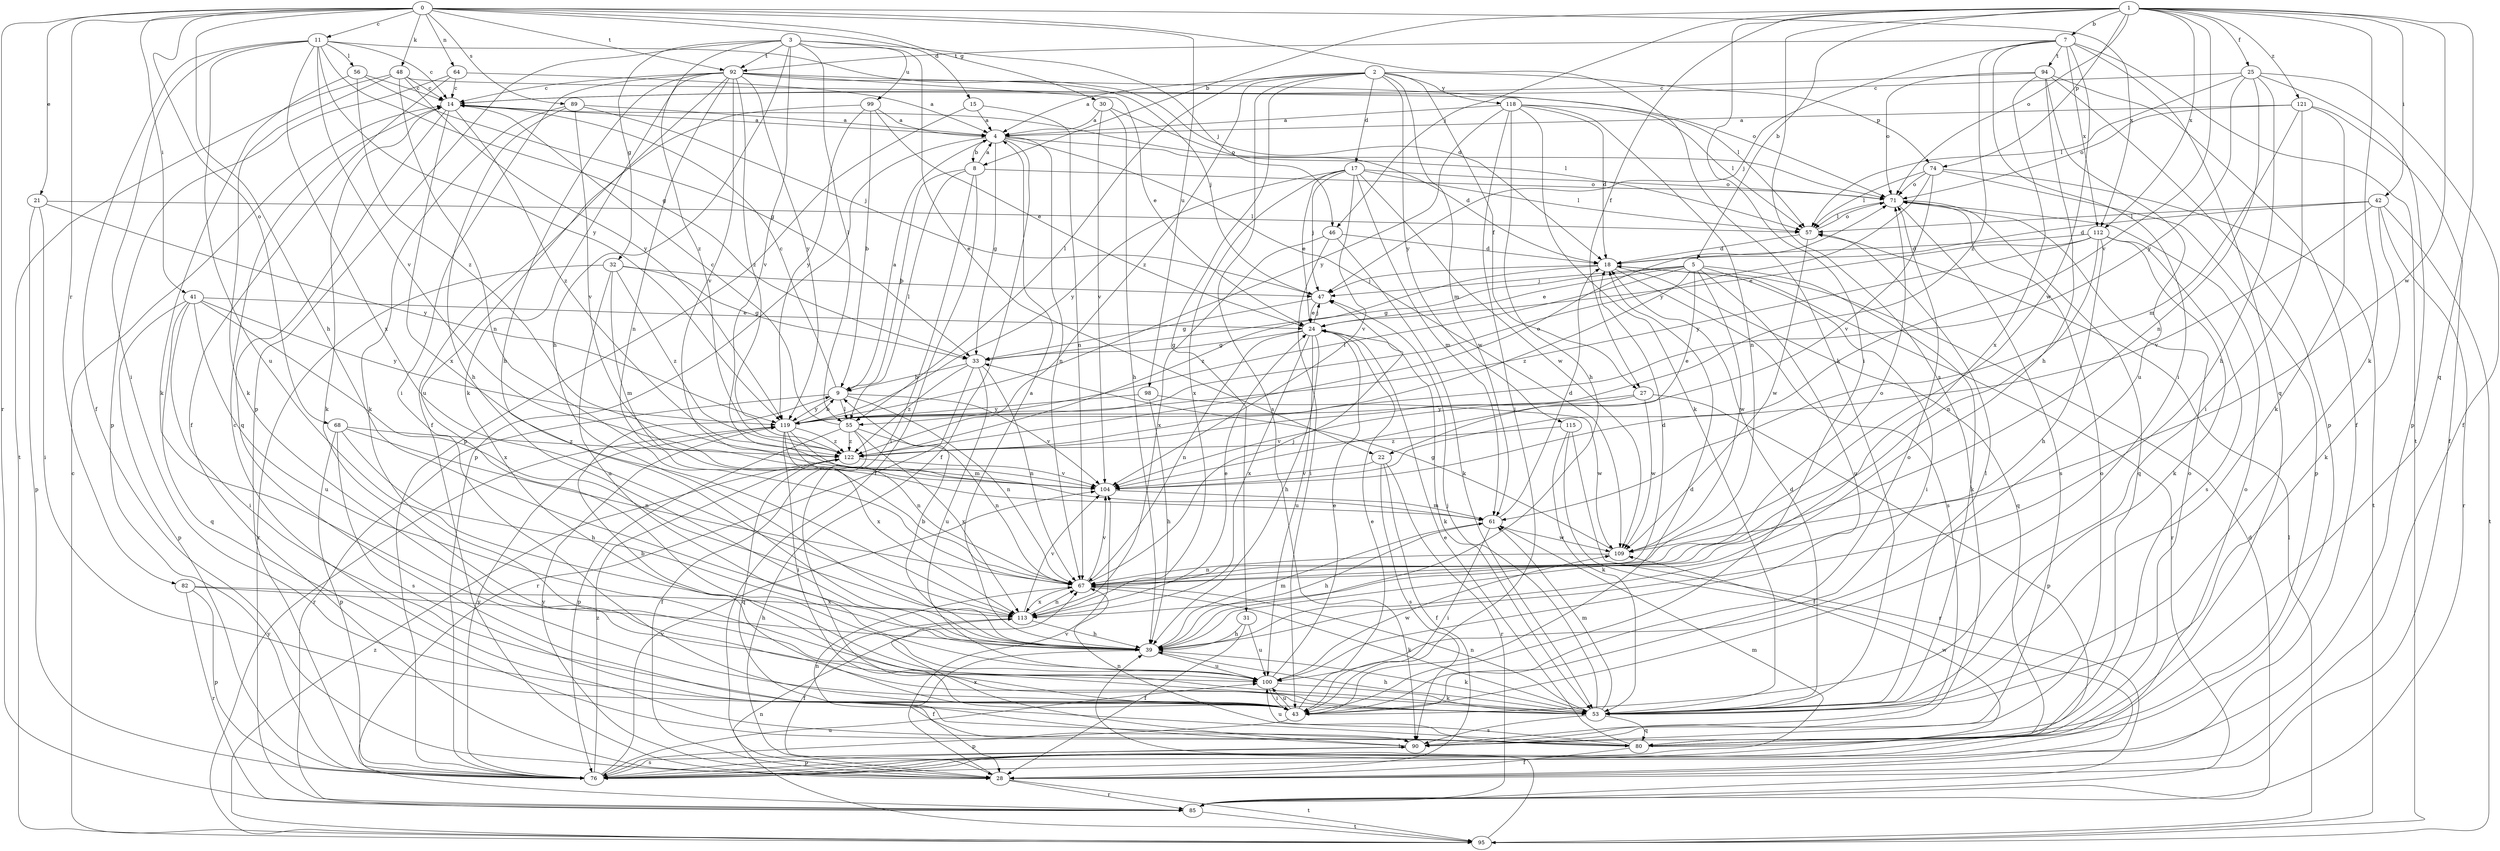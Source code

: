 strict digraph  {
0;
1;
2;
3;
4;
5;
7;
8;
9;
11;
14;
15;
17;
18;
21;
22;
24;
25;
27;
28;
30;
31;
32;
33;
39;
41;
42;
43;
46;
47;
48;
53;
55;
56;
57;
61;
64;
67;
68;
71;
74;
76;
80;
82;
85;
89;
90;
92;
94;
95;
98;
99;
100;
104;
109;
112;
113;
115;
118;
119;
121;
122;
0 -> 11  [label=c];
0 -> 15  [label=d];
0 -> 21  [label=e];
0 -> 30  [label=g];
0 -> 39  [label=h];
0 -> 41  [label=i];
0 -> 48  [label=k];
0 -> 53  [label=k];
0 -> 64  [label=n];
0 -> 68  [label=o];
0 -> 82  [label=r];
0 -> 85  [label=r];
0 -> 89  [label=s];
0 -> 92  [label=t];
0 -> 98  [label=u];
0 -> 112  [label=x];
1 -> 5  [label=b];
1 -> 7  [label=b];
1 -> 8  [label=b];
1 -> 25  [label=f];
1 -> 27  [label=f];
1 -> 42  [label=i];
1 -> 43  [label=i];
1 -> 46  [label=j];
1 -> 53  [label=k];
1 -> 71  [label=o];
1 -> 74  [label=p];
1 -> 80  [label=q];
1 -> 90  [label=s];
1 -> 104  [label=v];
1 -> 109  [label=w];
1 -> 112  [label=x];
1 -> 121  [label=z];
2 -> 4  [label=a];
2 -> 17  [label=d];
2 -> 27  [label=f];
2 -> 31  [label=g];
2 -> 55  [label=l];
2 -> 61  [label=m];
2 -> 74  [label=p];
2 -> 90  [label=s];
2 -> 115  [label=y];
2 -> 118  [label=y];
2 -> 122  [label=z];
3 -> 22  [label=e];
3 -> 32  [label=g];
3 -> 39  [label=h];
3 -> 46  [label=j];
3 -> 55  [label=l];
3 -> 76  [label=p];
3 -> 92  [label=t];
3 -> 99  [label=u];
3 -> 104  [label=v];
3 -> 122  [label=z];
4 -> 8  [label=b];
4 -> 18  [label=d];
4 -> 28  [label=f];
4 -> 33  [label=g];
4 -> 67  [label=n];
4 -> 76  [label=p];
4 -> 109  [label=w];
5 -> 22  [label=e];
5 -> 24  [label=e];
5 -> 33  [label=g];
5 -> 43  [label=i];
5 -> 47  [label=j];
5 -> 53  [label=k];
5 -> 55  [label=l];
5 -> 100  [label=u];
5 -> 109  [label=w];
5 -> 122  [label=z];
7 -> 43  [label=i];
7 -> 47  [label=j];
7 -> 80  [label=q];
7 -> 92  [label=t];
7 -> 94  [label=t];
7 -> 95  [label=t];
7 -> 109  [label=w];
7 -> 112  [label=x];
7 -> 122  [label=z];
8 -> 4  [label=a];
8 -> 9  [label=b];
8 -> 28  [label=f];
8 -> 43  [label=i];
8 -> 55  [label=l];
8 -> 71  [label=o];
9 -> 4  [label=a];
9 -> 14  [label=c];
9 -> 55  [label=l];
9 -> 67  [label=n];
9 -> 85  [label=r];
9 -> 104  [label=v];
9 -> 119  [label=y];
11 -> 14  [label=c];
11 -> 18  [label=d];
11 -> 28  [label=f];
11 -> 33  [label=g];
11 -> 43  [label=i];
11 -> 56  [label=l];
11 -> 100  [label=u];
11 -> 104  [label=v];
11 -> 113  [label=x];
11 -> 119  [label=y];
14 -> 4  [label=a];
14 -> 53  [label=k];
14 -> 71  [label=o];
14 -> 80  [label=q];
14 -> 113  [label=x];
14 -> 122  [label=z];
15 -> 4  [label=a];
15 -> 67  [label=n];
15 -> 76  [label=p];
17 -> 24  [label=e];
17 -> 47  [label=j];
17 -> 57  [label=l];
17 -> 61  [label=m];
17 -> 71  [label=o];
17 -> 104  [label=v];
17 -> 109  [label=w];
17 -> 113  [label=x];
17 -> 119  [label=y];
18 -> 47  [label=j];
18 -> 80  [label=q];
18 -> 85  [label=r];
18 -> 90  [label=s];
18 -> 122  [label=z];
21 -> 43  [label=i];
21 -> 57  [label=l];
21 -> 76  [label=p];
21 -> 119  [label=y];
22 -> 28  [label=f];
22 -> 85  [label=r];
22 -> 90  [label=s];
22 -> 104  [label=v];
24 -> 33  [label=g];
24 -> 39  [label=h];
24 -> 47  [label=j];
24 -> 53  [label=k];
24 -> 67  [label=n];
24 -> 100  [label=u];
24 -> 113  [label=x];
25 -> 14  [label=c];
25 -> 28  [label=f];
25 -> 39  [label=h];
25 -> 57  [label=l];
25 -> 67  [label=n];
25 -> 76  [label=p];
25 -> 119  [label=y];
27 -> 76  [label=p];
27 -> 104  [label=v];
27 -> 109  [label=w];
27 -> 119  [label=y];
28 -> 85  [label=r];
28 -> 95  [label=t];
28 -> 104  [label=v];
28 -> 119  [label=y];
30 -> 4  [label=a];
30 -> 39  [label=h];
30 -> 57  [label=l];
30 -> 104  [label=v];
31 -> 28  [label=f];
31 -> 39  [label=h];
31 -> 100  [label=u];
32 -> 33  [label=g];
32 -> 47  [label=j];
32 -> 61  [label=m];
32 -> 85  [label=r];
32 -> 100  [label=u];
32 -> 122  [label=z];
33 -> 9  [label=b];
33 -> 67  [label=n];
33 -> 85  [label=r];
33 -> 100  [label=u];
33 -> 122  [label=z];
39 -> 4  [label=a];
39 -> 9  [label=b];
39 -> 28  [label=f];
39 -> 53  [label=k];
39 -> 61  [label=m];
39 -> 100  [label=u];
41 -> 24  [label=e];
41 -> 43  [label=i];
41 -> 76  [label=p];
41 -> 80  [label=q];
41 -> 100  [label=u];
41 -> 113  [label=x];
41 -> 119  [label=y];
42 -> 18  [label=d];
42 -> 53  [label=k];
42 -> 57  [label=l];
42 -> 85  [label=r];
42 -> 95  [label=t];
42 -> 104  [label=v];
43 -> 9  [label=b];
43 -> 18  [label=d];
43 -> 24  [label=e];
43 -> 71  [label=o];
43 -> 76  [label=p];
43 -> 100  [label=u];
46 -> 18  [label=d];
46 -> 43  [label=i];
46 -> 53  [label=k];
46 -> 113  [label=x];
47 -> 24  [label=e];
47 -> 33  [label=g];
48 -> 14  [label=c];
48 -> 53  [label=k];
48 -> 67  [label=n];
48 -> 71  [label=o];
48 -> 95  [label=t];
48 -> 119  [label=y];
53 -> 18  [label=d];
53 -> 39  [label=h];
53 -> 47  [label=j];
53 -> 57  [label=l];
53 -> 61  [label=m];
53 -> 67  [label=n];
53 -> 80  [label=q];
53 -> 90  [label=s];
55 -> 14  [label=c];
55 -> 28  [label=f];
55 -> 67  [label=n];
55 -> 76  [label=p];
55 -> 113  [label=x];
55 -> 122  [label=z];
56 -> 14  [label=c];
56 -> 33  [label=g];
56 -> 53  [label=k];
56 -> 122  [label=z];
57 -> 18  [label=d];
57 -> 71  [label=o];
57 -> 109  [label=w];
61 -> 18  [label=d];
61 -> 39  [label=h];
61 -> 43  [label=i];
61 -> 109  [label=w];
64 -> 4  [label=a];
64 -> 14  [label=c];
64 -> 28  [label=f];
64 -> 76  [label=p];
67 -> 18  [label=d];
67 -> 47  [label=j];
67 -> 53  [label=k];
67 -> 71  [label=o];
67 -> 104  [label=v];
67 -> 113  [label=x];
68 -> 39  [label=h];
68 -> 67  [label=n];
68 -> 76  [label=p];
68 -> 90  [label=s];
68 -> 122  [label=z];
71 -> 57  [label=l];
71 -> 80  [label=q];
71 -> 90  [label=s];
74 -> 57  [label=l];
74 -> 71  [label=o];
74 -> 76  [label=p];
74 -> 95  [label=t];
74 -> 104  [label=v];
74 -> 119  [label=y];
76 -> 61  [label=m];
76 -> 71  [label=o];
76 -> 90  [label=s];
76 -> 100  [label=u];
76 -> 104  [label=v];
76 -> 119  [label=y];
76 -> 122  [label=z];
80 -> 14  [label=c];
80 -> 24  [label=e];
80 -> 28  [label=f];
80 -> 67  [label=n];
80 -> 71  [label=o];
80 -> 100  [label=u];
80 -> 109  [label=w];
82 -> 39  [label=h];
82 -> 76  [label=p];
82 -> 85  [label=r];
82 -> 113  [label=x];
85 -> 18  [label=d];
85 -> 95  [label=t];
89 -> 4  [label=a];
89 -> 39  [label=h];
89 -> 47  [label=j];
89 -> 53  [label=k];
89 -> 104  [label=v];
90 -> 67  [label=n];
90 -> 71  [label=o];
90 -> 76  [label=p];
90 -> 113  [label=x];
92 -> 14  [label=c];
92 -> 24  [label=e];
92 -> 28  [label=f];
92 -> 39  [label=h];
92 -> 43  [label=i];
92 -> 47  [label=j];
92 -> 53  [label=k];
92 -> 57  [label=l];
92 -> 67  [label=n];
92 -> 104  [label=v];
92 -> 119  [label=y];
92 -> 122  [label=z];
94 -> 14  [label=c];
94 -> 28  [label=f];
94 -> 39  [label=h];
94 -> 71  [label=o];
94 -> 76  [label=p];
94 -> 100  [label=u];
94 -> 113  [label=x];
95 -> 14  [label=c];
95 -> 39  [label=h];
95 -> 57  [label=l];
95 -> 67  [label=n];
95 -> 119  [label=y];
95 -> 122  [label=z];
98 -> 39  [label=h];
98 -> 109  [label=w];
98 -> 119  [label=y];
99 -> 4  [label=a];
99 -> 9  [label=b];
99 -> 24  [label=e];
99 -> 100  [label=u];
99 -> 119  [label=y];
100 -> 24  [label=e];
100 -> 43  [label=i];
100 -> 53  [label=k];
100 -> 109  [label=w];
104 -> 61  [label=m];
109 -> 33  [label=g];
109 -> 67  [label=n];
112 -> 18  [label=d];
112 -> 24  [label=e];
112 -> 39  [label=h];
112 -> 53  [label=k];
112 -> 67  [label=n];
112 -> 90  [label=s];
112 -> 119  [label=y];
113 -> 24  [label=e];
113 -> 28  [label=f];
113 -> 39  [label=h];
113 -> 67  [label=n];
113 -> 104  [label=v];
115 -> 28  [label=f];
115 -> 53  [label=k];
115 -> 85  [label=r];
115 -> 122  [label=z];
118 -> 4  [label=a];
118 -> 18  [label=d];
118 -> 39  [label=h];
118 -> 43  [label=i];
118 -> 53  [label=k];
118 -> 57  [label=l];
118 -> 67  [label=n];
118 -> 119  [label=y];
119 -> 9  [label=b];
119 -> 43  [label=i];
119 -> 61  [label=m];
119 -> 67  [label=n];
119 -> 113  [label=x];
119 -> 122  [label=z];
121 -> 4  [label=a];
121 -> 28  [label=f];
121 -> 43  [label=i];
121 -> 53  [label=k];
121 -> 61  [label=m];
121 -> 71  [label=o];
122 -> 71  [label=o];
122 -> 80  [label=q];
122 -> 104  [label=v];
}

